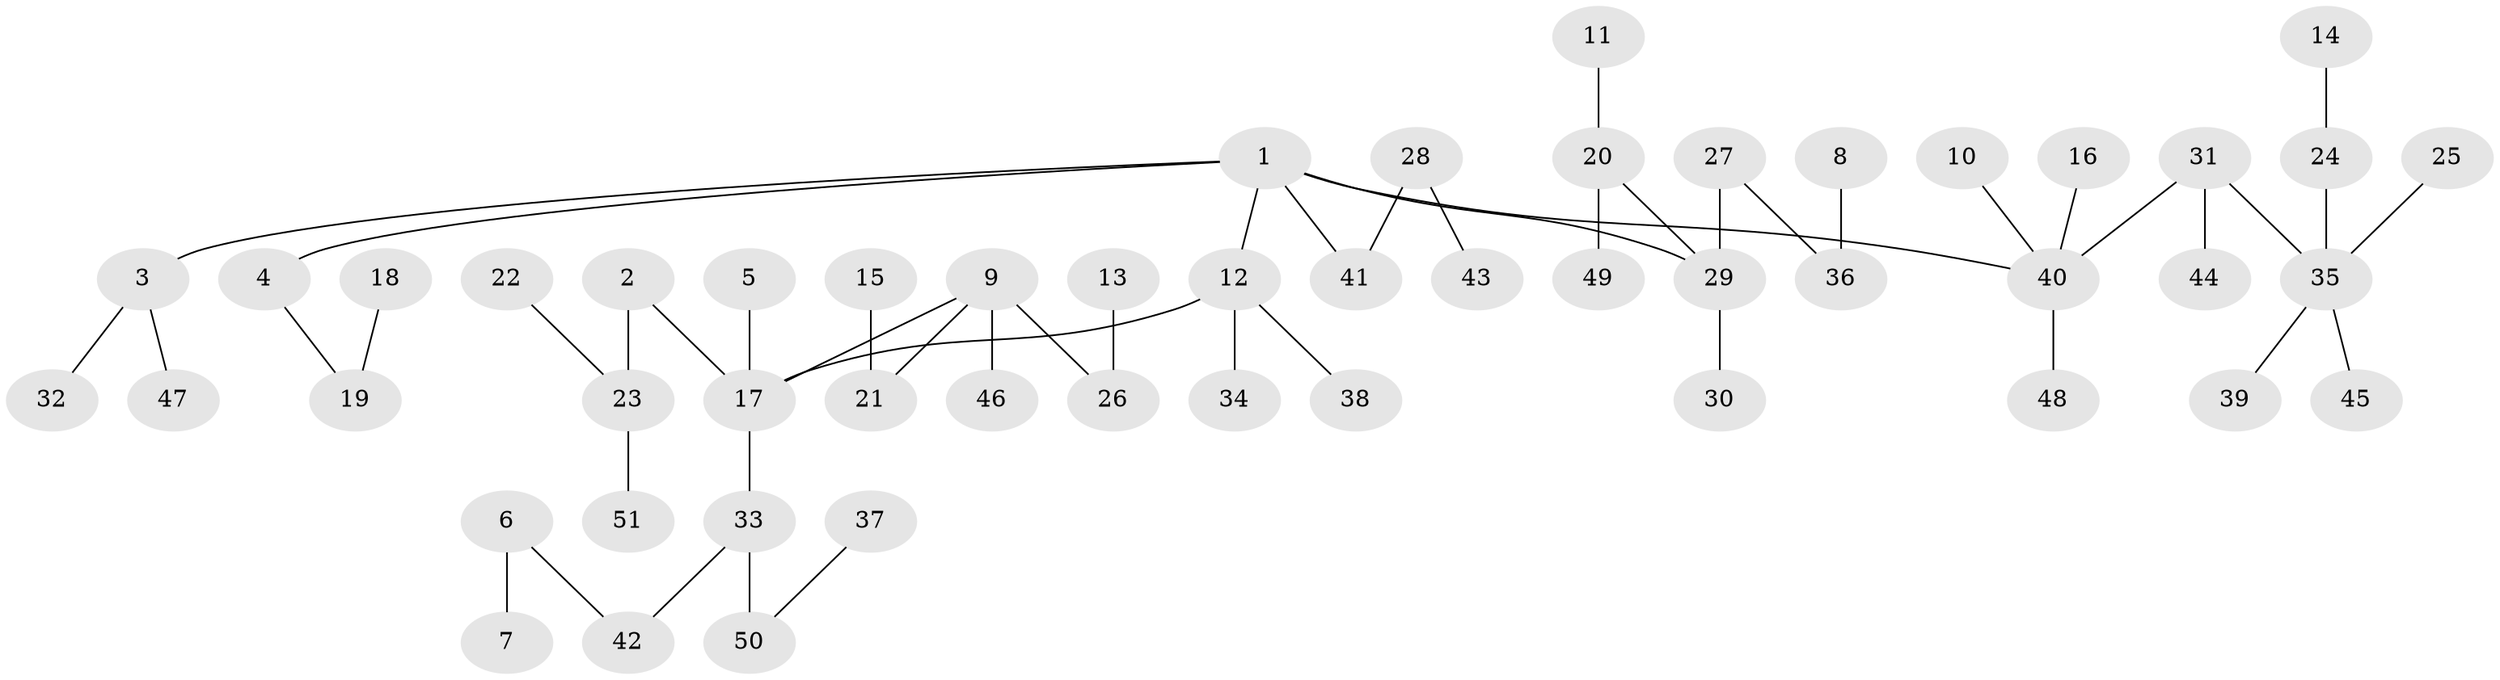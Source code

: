 // original degree distribution, {4: 0.06862745098039216, 6: 0.029411764705882353, 5: 0.0196078431372549, 3: 0.14705882352941177, 2: 0.2549019607843137, 1: 0.4803921568627451}
// Generated by graph-tools (version 1.1) at 2025/50/03/09/25 03:50:23]
// undirected, 51 vertices, 50 edges
graph export_dot {
graph [start="1"]
  node [color=gray90,style=filled];
  1;
  2;
  3;
  4;
  5;
  6;
  7;
  8;
  9;
  10;
  11;
  12;
  13;
  14;
  15;
  16;
  17;
  18;
  19;
  20;
  21;
  22;
  23;
  24;
  25;
  26;
  27;
  28;
  29;
  30;
  31;
  32;
  33;
  34;
  35;
  36;
  37;
  38;
  39;
  40;
  41;
  42;
  43;
  44;
  45;
  46;
  47;
  48;
  49;
  50;
  51;
  1 -- 3 [weight=1.0];
  1 -- 4 [weight=1.0];
  1 -- 12 [weight=1.0];
  1 -- 29 [weight=1.0];
  1 -- 40 [weight=1.0];
  1 -- 41 [weight=1.0];
  2 -- 17 [weight=1.0];
  2 -- 23 [weight=1.0];
  3 -- 32 [weight=1.0];
  3 -- 47 [weight=1.0];
  4 -- 19 [weight=1.0];
  5 -- 17 [weight=1.0];
  6 -- 7 [weight=1.0];
  6 -- 42 [weight=1.0];
  8 -- 36 [weight=1.0];
  9 -- 17 [weight=1.0];
  9 -- 21 [weight=1.0];
  9 -- 26 [weight=1.0];
  9 -- 46 [weight=1.0];
  10 -- 40 [weight=1.0];
  11 -- 20 [weight=1.0];
  12 -- 17 [weight=1.0];
  12 -- 34 [weight=1.0];
  12 -- 38 [weight=1.0];
  13 -- 26 [weight=1.0];
  14 -- 24 [weight=1.0];
  15 -- 21 [weight=1.0];
  16 -- 40 [weight=1.0];
  17 -- 33 [weight=1.0];
  18 -- 19 [weight=1.0];
  20 -- 29 [weight=1.0];
  20 -- 49 [weight=1.0];
  22 -- 23 [weight=1.0];
  23 -- 51 [weight=1.0];
  24 -- 35 [weight=1.0];
  25 -- 35 [weight=1.0];
  27 -- 29 [weight=1.0];
  27 -- 36 [weight=1.0];
  28 -- 41 [weight=1.0];
  28 -- 43 [weight=1.0];
  29 -- 30 [weight=1.0];
  31 -- 35 [weight=1.0];
  31 -- 40 [weight=1.0];
  31 -- 44 [weight=1.0];
  33 -- 42 [weight=1.0];
  33 -- 50 [weight=1.0];
  35 -- 39 [weight=1.0];
  35 -- 45 [weight=1.0];
  37 -- 50 [weight=1.0];
  40 -- 48 [weight=1.0];
}
